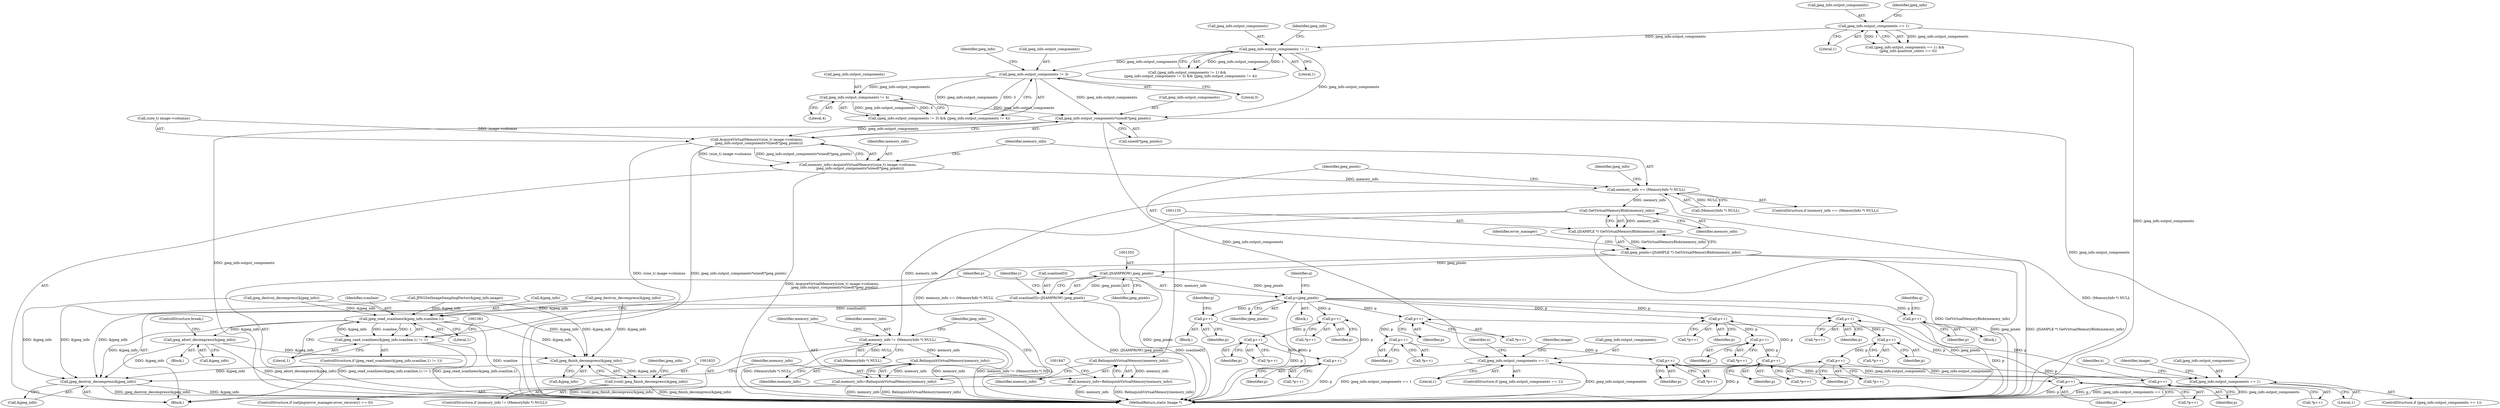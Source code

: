 digraph "0_ImageMagick_58cf5bf4fade82e3b510e8f3463a967278a3e410@API" {
"1001112" [label="(Call,jpeg_info.output_components*sizeof(*jpeg_pixels))"];
"1001087" [label="(Call,jpeg_info.output_components != 3)"];
"1001081" [label="(Call,jpeg_info.output_components != 1)"];
"1000926" [label="(Call,jpeg_info.output_components == 1)"];
"1001092" [label="(Call,jpeg_info.output_components != 4)"];
"1001106" [label="(Call,AcquireVirtualMemory((size_t) image->columns,\n    jpeg_info.output_components*sizeof(*jpeg_pixels)))"];
"1001104" [label="(Call,memory_info=AcquireVirtualMemory((size_t) image->columns,\n    jpeg_info.output_components*sizeof(*jpeg_pixels)))"];
"1001120" [label="(Call,memory_info == (MemoryInfo *) NULL)"];
"1001136" [label="(Call,GetVirtualMemoryBlob(memory_info))"];
"1001134" [label="(Call,(JSAMPLE *) GetVirtualMemoryBlob(memory_info))"];
"1001132" [label="(Call,jpeg_pixels=(JSAMPLE *) GetVirtualMemoryBlob(memory_info))"];
"1001351" [label="(Call,(JSAMPROW) jpeg_pixels)"];
"1001347" [label="(Call,scanline[0]=(JSAMPROW) jpeg_pixels)"];
"1001373" [label="(Call,jpeg_read_scanlines(&jpeg_info,scanline,1))"];
"1001372" [label="(Call,jpeg_read_scanlines(&jpeg_info,scanline,1) != 1)"];
"1001813" [label="(Call,jpeg_abort_decompress(&jpeg_info))"];
"1001836" [label="(Call,jpeg_finish_decompress(&jpeg_info))"];
"1001834" [label="(Call,(void) jpeg_finish_decompress(&jpeg_info))"];
"1001839" [label="(Call,jpeg_destroy_decompress(&jpeg_info))"];
"1001392" [label="(Call,p=jpeg_pixels)"];
"1001486" [label="(Call,p++)"];
"1001520" [label="(Call,p++)"];
"1001531" [label="(Call,p++)"];
"1001542" [label="(Call,p++)"];
"1001575" [label="(Call,p++)"];
"1001588" [label="(Call,p++)"];
"1001601" [label="(Call,p++)"];
"1001616" [label="(Call,p++)"];
"1001667" [label="(Call,p++)"];
"1001699" [label="(Call,p++)"];
"1001708" [label="(Call,p++)"];
"1001717" [label="(Call,p++)"];
"1001748" [label="(Call,p++)"];
"1001759" [label="(Call,p++)"];
"1001770" [label="(Call,p++)"];
"1001783" [label="(Call,p++)"];
"1001147" [label="(Call,memory_info != (MemoryInfo *) NULL)"];
"1001154" [label="(Call,RelinquishVirtualMemory(memory_info))"];
"1001152" [label="(Call,memory_info=RelinquishVirtualMemory(memory_info))"];
"1001844" [label="(Call,RelinquishVirtualMemory(memory_info))"];
"1001842" [label="(Call,memory_info=RelinquishVirtualMemory(memory_info))"];
"1001438" [label="(Call,jpeg_info.output_components == 1)"];
"1001625" [label="(Call,jpeg_info.output_components == 1)"];
"1001670" [label="(Identifier,q)"];
"1001839" [label="(Call,jpeg_destroy_decompress(&jpeg_info))"];
"1000930" [label="(Literal,1)"];
"1001667" [label="(Call,p++)"];
"1001142" [label="(Identifier,error_manager)"];
"1001600" [label="(Call,*p++)"];
"1001113" [label="(Call,jpeg_info.output_components)"];
"1001134" [label="(Call,(JSAMPLE *) GetVirtualMemoryBlob(memory_info))"];
"1000110" [label="(Block,)"];
"1001393" [label="(Identifier,p)"];
"1001853" [label="(MethodReturn,static Image *)"];
"1001089" [label="(Identifier,jpeg_info)"];
"1001520" [label="(Call,p++)"];
"1001783" [label="(Call,p++)"];
"1001348" [label="(Call,scanline[0])"];
"1001700" [label="(Identifier,p)"];
"1001675" [label="(Identifier,image)"];
"1001543" [label="(Identifier,p)"];
"1001094" [label="(Identifier,jpeg_info)"];
"1001699" [label="(Call,p++)"];
"1001813" [label="(Call,jpeg_abort_decompress(&jpeg_info))"];
"1001812" [label="(Block,)"];
"1001098" [label="(Call,jpeg_destroy_decompress(&jpeg_info))"];
"1001494" [label="(Identifier,image)"];
"1001576" [label="(Identifier,p)"];
"1001087" [label="(Call,jpeg_info.output_components != 3)"];
"1001088" [label="(Call,jpeg_info.output_components)"];
"1001626" [label="(Call,jpeg_info.output_components)"];
"1001643" [label="(Block,)"];
"1001147" [label="(Call,memory_info != (MemoryInfo *) NULL)"];
"1001759" [label="(Call,p++)"];
"1001748" [label="(Call,p++)"];
"1001081" [label="(Call,jpeg_info.output_components != 1)"];
"1000927" [label="(Call,jpeg_info.output_components)"];
"1001615" [label="(Call,*p++)"];
"1001487" [label="(Identifier,p)"];
"1001632" [label="(Identifier,x)"];
"1001844" [label="(Call,RelinquishVirtualMemory(memory_info))"];
"1001519" [label="(Call,*p++)"];
"1001086" [label="(Call,(jpeg_info.output_components != 3) && (jpeg_info.output_components != 4))"];
"1001698" [label="(Call,*p++)"];
"1001133" [label="(Identifier,jpeg_pixels)"];
"1001080" [label="(Call,(jpeg_info.output_components != 1) &&\n      (jpeg_info.output_components != 3) && (jpeg_info.output_components != 4))"];
"1001840" [label="(Call,&jpeg_info)"];
"1001148" [label="(Identifier,memory_info)"];
"1000925" [label="(Call,(jpeg_info.output_components == 1) &&\n      (jpeg_info.quantize_colors == 0))"];
"1001439" [label="(Call,jpeg_info.output_components)"];
"1001116" [label="(Call,sizeof(*jpeg_pixels))"];
"1001456" [label="(Block,)"];
"1001770" [label="(Call,p++)"];
"1001092" [label="(Call,jpeg_info.output_components != 4)"];
"1001374" [label="(Call,&jpeg_info)"];
"1001747" [label="(Call,*p++)"];
"1001749" [label="(Identifier,p)"];
"1001616" [label="(Call,p++)"];
"1001104" [label="(Call,memory_info=AcquireVirtualMemory((size_t) image->columns,\n    jpeg_info.output_components*sizeof(*jpeg_pixels)))"];
"1001842" [label="(Call,memory_info=RelinquishVirtualMemory(memory_info))"];
"1001377" [label="(Literal,1)"];
"1001521" [label="(Identifier,p)"];
"1001093" [label="(Call,jpeg_info.output_components)"];
"1001784" [label="(Identifier,p)"];
"1001153" [label="(Identifier,memory_info)"];
"1001394" [label="(Identifier,jpeg_pixels)"];
"1001122" [label="(Call,(MemoryInfo *) NULL)"];
"1001489" [label="(Identifier,q)"];
"1001376" [label="(Identifier,scanline)"];
"1001589" [label="(Identifier,p)"];
"1001718" [label="(Identifier,p)"];
"1001437" [label="(ControlStructure,if (jpeg_info.output_components == 1))"];
"1001575" [label="(Call,p++)"];
"1001530" [label="(Call,*p++)"];
"1001152" [label="(Call,memory_info=RelinquishVirtualMemory(memory_info))"];
"1001625" [label="(Call,jpeg_info.output_components == 1)"];
"1001588" [label="(Call,p++)"];
"1001587" [label="(Call,*p++)"];
"1001760" [label="(Identifier,p)"];
"1001769" [label="(Call,*p++)"];
"1001845" [label="(Identifier,memory_info)"];
"1001834" [label="(Call,(void) jpeg_finish_decompress(&jpeg_info))"];
"1001442" [label="(Literal,1)"];
"1001708" [label="(Call,p++)"];
"1001120" [label="(Call,memory_info == (MemoryInfo *) NULL)"];
"1001128" [label="(Identifier,jpeg_info)"];
"1001137" [label="(Identifier,memory_info)"];
"1001541" [label="(Call,*p++)"];
"1001396" [label="(Identifier,q)"];
"1001126" [label="(Call,jpeg_destroy_decompress(&jpeg_info))"];
"1001445" [label="(Identifier,x)"];
"1001438" [label="(Call,jpeg_info.output_components == 1)"];
"1001758" [label="(Call,*p++)"];
"1001574" [label="(Call,*p++)"];
"1001082" [label="(Call,jpeg_info.output_components)"];
"1001106" [label="(Call,AcquireVirtualMemory((size_t) image->columns,\n    jpeg_info.output_components*sizeof(*jpeg_pixels)))"];
"1001617" [label="(Identifier,p)"];
"1001112" [label="(Call,jpeg_info.output_components*sizeof(*jpeg_pixels))"];
"1001132" [label="(Call,jpeg_pixels=(JSAMPLE *) GetVirtualMemoryBlob(memory_info))"];
"1001816" [label="(ControlStructure,break;)"];
"1001782" [label="(Call,*p++)"];
"1001624" [label="(ControlStructure,if (jpeg_info.output_components == 1))"];
"1000933" [label="(Identifier,jpeg_info)"];
"1001707" [label="(Call,*p++)"];
"1001154" [label="(Call,RelinquishVirtualMemory(memory_info))"];
"1001531" [label="(Call,p++)"];
"1001486" [label="(Call,p++)"];
"1001668" [label="(Identifier,p)"];
"1000926" [label="(Call,jpeg_info.output_components == 1)"];
"1001542" [label="(Call,p++)"];
"1001836" [label="(Call,jpeg_finish_decompress(&jpeg_info))"];
"1001347" [label="(Call,scanline[0]=(JSAMPROW) jpeg_pixels)"];
"1001843" [label="(Identifier,memory_info)"];
"1001717" [label="(Call,p++)"];
"1001091" [label="(Literal,3)"];
"1001155" [label="(Identifier,memory_info)"];
"1001105" [label="(Identifier,memory_info)"];
"1001096" [label="(Literal,4)"];
"1001372" [label="(Call,jpeg_read_scanlines(&jpeg_info,scanline,1) != 1)"];
"1001814" [label="(Call,&jpeg_info)"];
"1001709" [label="(Identifier,p)"];
"1001392" [label="(Call,p=jpeg_pixels)"];
"1001837" [label="(Call,&jpeg_info)"];
"1001085" [label="(Literal,1)"];
"1001841" [label="(Identifier,jpeg_info)"];
"1001367" [label="(Block,)"];
"1001158" [label="(Identifier,jpeg_info)"];
"1001373" [label="(Call,jpeg_read_scanlines(&jpeg_info,scanline,1))"];
"1001121" [label="(Identifier,memory_info)"];
"1001119" [label="(ControlStructure,if (memory_info == (MemoryInfo *) NULL))"];
"1001356" [label="(Identifier,y)"];
"1001532" [label="(Identifier,p)"];
"1001149" [label="(Call,(MemoryInfo *) NULL)"];
"1001351" [label="(Call,(JSAMPROW) jpeg_pixels)"];
"1001014" [label="(Call,JPEGSetImageSamplingFactor(&jpeg_info,image))"];
"1001827" [label="(ControlStructure,if (setjmp(error_manager.error_recovery) == 0))"];
"1001601" [label="(Call,p++)"];
"1001146" [label="(ControlStructure,if (memory_info != (MemoryInfo *) NULL))"];
"1001353" [label="(Identifier,jpeg_pixels)"];
"1001136" [label="(Call,GetVirtualMemoryBlob(memory_info))"];
"1001629" [label="(Literal,1)"];
"1001378" [label="(Literal,1)"];
"1001716" [label="(Call,*p++)"];
"1001602" [label="(Identifier,p)"];
"1001371" [label="(ControlStructure,if (jpeg_read_scanlines(&jpeg_info,scanline,1) != 1))"];
"1001107" [label="(Call,(size_t) image->columns)"];
"1001771" [label="(Identifier,p)"];
"1001112" -> "1001106"  [label="AST: "];
"1001112" -> "1001116"  [label="CFG: "];
"1001113" -> "1001112"  [label="AST: "];
"1001116" -> "1001112"  [label="AST: "];
"1001106" -> "1001112"  [label="CFG: "];
"1001112" -> "1001853"  [label="DDG: jpeg_info.output_components"];
"1001112" -> "1001106"  [label="DDG: jpeg_info.output_components"];
"1001087" -> "1001112"  [label="DDG: jpeg_info.output_components"];
"1001092" -> "1001112"  [label="DDG: jpeg_info.output_components"];
"1001081" -> "1001112"  [label="DDG: jpeg_info.output_components"];
"1001112" -> "1001438"  [label="DDG: jpeg_info.output_components"];
"1001112" -> "1001625"  [label="DDG: jpeg_info.output_components"];
"1001087" -> "1001086"  [label="AST: "];
"1001087" -> "1001091"  [label="CFG: "];
"1001088" -> "1001087"  [label="AST: "];
"1001091" -> "1001087"  [label="AST: "];
"1001094" -> "1001087"  [label="CFG: "];
"1001086" -> "1001087"  [label="CFG: "];
"1001087" -> "1001086"  [label="DDG: jpeg_info.output_components"];
"1001087" -> "1001086"  [label="DDG: 3"];
"1001081" -> "1001087"  [label="DDG: jpeg_info.output_components"];
"1001087" -> "1001092"  [label="DDG: jpeg_info.output_components"];
"1001081" -> "1001080"  [label="AST: "];
"1001081" -> "1001085"  [label="CFG: "];
"1001082" -> "1001081"  [label="AST: "];
"1001085" -> "1001081"  [label="AST: "];
"1001089" -> "1001081"  [label="CFG: "];
"1001080" -> "1001081"  [label="CFG: "];
"1001081" -> "1001080"  [label="DDG: jpeg_info.output_components"];
"1001081" -> "1001080"  [label="DDG: 1"];
"1000926" -> "1001081"  [label="DDG: jpeg_info.output_components"];
"1000926" -> "1000925"  [label="AST: "];
"1000926" -> "1000930"  [label="CFG: "];
"1000927" -> "1000926"  [label="AST: "];
"1000930" -> "1000926"  [label="AST: "];
"1000933" -> "1000926"  [label="CFG: "];
"1000925" -> "1000926"  [label="CFG: "];
"1000926" -> "1001853"  [label="DDG: jpeg_info.output_components"];
"1000926" -> "1000925"  [label="DDG: jpeg_info.output_components"];
"1000926" -> "1000925"  [label="DDG: 1"];
"1001092" -> "1001086"  [label="AST: "];
"1001092" -> "1001096"  [label="CFG: "];
"1001093" -> "1001092"  [label="AST: "];
"1001096" -> "1001092"  [label="AST: "];
"1001086" -> "1001092"  [label="CFG: "];
"1001092" -> "1001086"  [label="DDG: jpeg_info.output_components"];
"1001092" -> "1001086"  [label="DDG: 4"];
"1001106" -> "1001104"  [label="AST: "];
"1001107" -> "1001106"  [label="AST: "];
"1001104" -> "1001106"  [label="CFG: "];
"1001106" -> "1001853"  [label="DDG: (size_t) image->columns"];
"1001106" -> "1001853"  [label="DDG: jpeg_info.output_components*sizeof(*jpeg_pixels)"];
"1001106" -> "1001104"  [label="DDG: (size_t) image->columns"];
"1001106" -> "1001104"  [label="DDG: jpeg_info.output_components*sizeof(*jpeg_pixels)"];
"1001107" -> "1001106"  [label="DDG: image->columns"];
"1001104" -> "1000110"  [label="AST: "];
"1001105" -> "1001104"  [label="AST: "];
"1001121" -> "1001104"  [label="CFG: "];
"1001104" -> "1001853"  [label="DDG: AcquireVirtualMemory((size_t) image->columns,\n    jpeg_info.output_components*sizeof(*jpeg_pixels))"];
"1001104" -> "1001120"  [label="DDG: memory_info"];
"1001120" -> "1001119"  [label="AST: "];
"1001120" -> "1001122"  [label="CFG: "];
"1001121" -> "1001120"  [label="AST: "];
"1001122" -> "1001120"  [label="AST: "];
"1001128" -> "1001120"  [label="CFG: "];
"1001133" -> "1001120"  [label="CFG: "];
"1001120" -> "1001853"  [label="DDG: (MemoryInfo *) NULL"];
"1001120" -> "1001853"  [label="DDG: memory_info == (MemoryInfo *) NULL"];
"1001122" -> "1001120"  [label="DDG: NULL"];
"1001120" -> "1001136"  [label="DDG: memory_info"];
"1001136" -> "1001134"  [label="AST: "];
"1001136" -> "1001137"  [label="CFG: "];
"1001137" -> "1001136"  [label="AST: "];
"1001134" -> "1001136"  [label="CFG: "];
"1001136" -> "1001134"  [label="DDG: memory_info"];
"1001136" -> "1001147"  [label="DDG: memory_info"];
"1001136" -> "1001844"  [label="DDG: memory_info"];
"1001134" -> "1001132"  [label="AST: "];
"1001135" -> "1001134"  [label="AST: "];
"1001132" -> "1001134"  [label="CFG: "];
"1001134" -> "1001853"  [label="DDG: GetVirtualMemoryBlob(memory_info)"];
"1001134" -> "1001132"  [label="DDG: GetVirtualMemoryBlob(memory_info)"];
"1001132" -> "1000110"  [label="AST: "];
"1001133" -> "1001132"  [label="AST: "];
"1001142" -> "1001132"  [label="CFG: "];
"1001132" -> "1001853"  [label="DDG: (JSAMPLE *) GetVirtualMemoryBlob(memory_info)"];
"1001132" -> "1001853"  [label="DDG: jpeg_pixels"];
"1001132" -> "1001351"  [label="DDG: jpeg_pixels"];
"1001351" -> "1001347"  [label="AST: "];
"1001351" -> "1001353"  [label="CFG: "];
"1001352" -> "1001351"  [label="AST: "];
"1001353" -> "1001351"  [label="AST: "];
"1001347" -> "1001351"  [label="CFG: "];
"1001351" -> "1001853"  [label="DDG: jpeg_pixels"];
"1001351" -> "1001347"  [label="DDG: jpeg_pixels"];
"1001351" -> "1001392"  [label="DDG: jpeg_pixels"];
"1001347" -> "1000110"  [label="AST: "];
"1001348" -> "1001347"  [label="AST: "];
"1001356" -> "1001347"  [label="CFG: "];
"1001347" -> "1001853"  [label="DDG: scanline[0]"];
"1001347" -> "1001853"  [label="DDG: (JSAMPROW) jpeg_pixels"];
"1001347" -> "1001373"  [label="DDG: scanline[0]"];
"1001373" -> "1001372"  [label="AST: "];
"1001373" -> "1001377"  [label="CFG: "];
"1001374" -> "1001373"  [label="AST: "];
"1001376" -> "1001373"  [label="AST: "];
"1001377" -> "1001373"  [label="AST: "];
"1001378" -> "1001373"  [label="CFG: "];
"1001373" -> "1001853"  [label="DDG: scanline"];
"1001373" -> "1001372"  [label="DDG: &jpeg_info"];
"1001373" -> "1001372"  [label="DDG: scanline"];
"1001373" -> "1001372"  [label="DDG: 1"];
"1001014" -> "1001373"  [label="DDG: &jpeg_info"];
"1001126" -> "1001373"  [label="DDG: &jpeg_info"];
"1001098" -> "1001373"  [label="DDG: &jpeg_info"];
"1001373" -> "1001813"  [label="DDG: &jpeg_info"];
"1001373" -> "1001836"  [label="DDG: &jpeg_info"];
"1001373" -> "1001839"  [label="DDG: &jpeg_info"];
"1001372" -> "1001371"  [label="AST: "];
"1001372" -> "1001378"  [label="CFG: "];
"1001378" -> "1001372"  [label="AST: "];
"1001381" -> "1001372"  [label="CFG: "];
"1001393" -> "1001372"  [label="CFG: "];
"1001372" -> "1001853"  [label="DDG: jpeg_read_scanlines(&jpeg_info,scanline,1)"];
"1001372" -> "1001853"  [label="DDG: jpeg_read_scanlines(&jpeg_info,scanline,1) != 1"];
"1001813" -> "1001812"  [label="AST: "];
"1001813" -> "1001814"  [label="CFG: "];
"1001814" -> "1001813"  [label="AST: "];
"1001816" -> "1001813"  [label="CFG: "];
"1001813" -> "1001853"  [label="DDG: jpeg_abort_decompress(&jpeg_info)"];
"1001813" -> "1001836"  [label="DDG: &jpeg_info"];
"1001813" -> "1001839"  [label="DDG: &jpeg_info"];
"1001836" -> "1001834"  [label="AST: "];
"1001836" -> "1001837"  [label="CFG: "];
"1001837" -> "1001836"  [label="AST: "];
"1001834" -> "1001836"  [label="CFG: "];
"1001836" -> "1001834"  [label="DDG: &jpeg_info"];
"1001014" -> "1001836"  [label="DDG: &jpeg_info"];
"1001126" -> "1001836"  [label="DDG: &jpeg_info"];
"1001098" -> "1001836"  [label="DDG: &jpeg_info"];
"1001836" -> "1001839"  [label="DDG: &jpeg_info"];
"1001834" -> "1001827"  [label="AST: "];
"1001835" -> "1001834"  [label="AST: "];
"1001841" -> "1001834"  [label="CFG: "];
"1001834" -> "1001853"  [label="DDG: (void) jpeg_finish_decompress(&jpeg_info)"];
"1001834" -> "1001853"  [label="DDG: jpeg_finish_decompress(&jpeg_info)"];
"1001839" -> "1000110"  [label="AST: "];
"1001839" -> "1001840"  [label="CFG: "];
"1001840" -> "1001839"  [label="AST: "];
"1001843" -> "1001839"  [label="CFG: "];
"1001839" -> "1001853"  [label="DDG: jpeg_destroy_decompress(&jpeg_info)"];
"1001839" -> "1001853"  [label="DDG: &jpeg_info"];
"1001014" -> "1001839"  [label="DDG: &jpeg_info"];
"1001126" -> "1001839"  [label="DDG: &jpeg_info"];
"1001098" -> "1001839"  [label="DDG: &jpeg_info"];
"1001392" -> "1001367"  [label="AST: "];
"1001392" -> "1001394"  [label="CFG: "];
"1001393" -> "1001392"  [label="AST: "];
"1001394" -> "1001392"  [label="AST: "];
"1001396" -> "1001392"  [label="CFG: "];
"1001392" -> "1001853"  [label="DDG: p"];
"1001392" -> "1001853"  [label="DDG: jpeg_pixels"];
"1001392" -> "1001486"  [label="DDG: p"];
"1001392" -> "1001520"  [label="DDG: p"];
"1001392" -> "1001575"  [label="DDG: p"];
"1001392" -> "1001667"  [label="DDG: p"];
"1001392" -> "1001699"  [label="DDG: p"];
"1001392" -> "1001748"  [label="DDG: p"];
"1001486" -> "1001456"  [label="AST: "];
"1001486" -> "1001487"  [label="CFG: "];
"1001487" -> "1001486"  [label="AST: "];
"1001489" -> "1001486"  [label="CFG: "];
"1001486" -> "1001853"  [label="DDG: p"];
"1001520" -> "1001519"  [label="AST: "];
"1001520" -> "1001521"  [label="CFG: "];
"1001521" -> "1001520"  [label="AST: "];
"1001519" -> "1001520"  [label="CFG: "];
"1001542" -> "1001520"  [label="DDG: p"];
"1001520" -> "1001531"  [label="DDG: p"];
"1001531" -> "1001530"  [label="AST: "];
"1001531" -> "1001532"  [label="CFG: "];
"1001532" -> "1001531"  [label="AST: "];
"1001530" -> "1001531"  [label="CFG: "];
"1001531" -> "1001542"  [label="DDG: p"];
"1001542" -> "1001541"  [label="AST: "];
"1001542" -> "1001543"  [label="CFG: "];
"1001543" -> "1001542"  [label="AST: "];
"1001541" -> "1001542"  [label="CFG: "];
"1001542" -> "1001853"  [label="DDG: p"];
"1001575" -> "1001574"  [label="AST: "];
"1001575" -> "1001576"  [label="CFG: "];
"1001576" -> "1001575"  [label="AST: "];
"1001574" -> "1001575"  [label="CFG: "];
"1001616" -> "1001575"  [label="DDG: p"];
"1001575" -> "1001588"  [label="DDG: p"];
"1001588" -> "1001587"  [label="AST: "];
"1001588" -> "1001589"  [label="CFG: "];
"1001589" -> "1001588"  [label="AST: "];
"1001587" -> "1001588"  [label="CFG: "];
"1001588" -> "1001601"  [label="DDG: p"];
"1001601" -> "1001600"  [label="AST: "];
"1001601" -> "1001602"  [label="CFG: "];
"1001602" -> "1001601"  [label="AST: "];
"1001600" -> "1001601"  [label="CFG: "];
"1001601" -> "1001616"  [label="DDG: p"];
"1001616" -> "1001615"  [label="AST: "];
"1001616" -> "1001617"  [label="CFG: "];
"1001617" -> "1001616"  [label="AST: "];
"1001615" -> "1001616"  [label="CFG: "];
"1001616" -> "1001853"  [label="DDG: p"];
"1001667" -> "1001643"  [label="AST: "];
"1001667" -> "1001668"  [label="CFG: "];
"1001668" -> "1001667"  [label="AST: "];
"1001670" -> "1001667"  [label="CFG: "];
"1001667" -> "1001853"  [label="DDG: p"];
"1001699" -> "1001698"  [label="AST: "];
"1001699" -> "1001700"  [label="CFG: "];
"1001700" -> "1001699"  [label="AST: "];
"1001698" -> "1001699"  [label="CFG: "];
"1001717" -> "1001699"  [label="DDG: p"];
"1001699" -> "1001708"  [label="DDG: p"];
"1001708" -> "1001707"  [label="AST: "];
"1001708" -> "1001709"  [label="CFG: "];
"1001709" -> "1001708"  [label="AST: "];
"1001707" -> "1001708"  [label="CFG: "];
"1001708" -> "1001717"  [label="DDG: p"];
"1001717" -> "1001716"  [label="AST: "];
"1001717" -> "1001718"  [label="CFG: "];
"1001718" -> "1001717"  [label="AST: "];
"1001716" -> "1001717"  [label="CFG: "];
"1001717" -> "1001853"  [label="DDG: p"];
"1001748" -> "1001747"  [label="AST: "];
"1001748" -> "1001749"  [label="CFG: "];
"1001749" -> "1001748"  [label="AST: "];
"1001747" -> "1001748"  [label="CFG: "];
"1001783" -> "1001748"  [label="DDG: p"];
"1001748" -> "1001759"  [label="DDG: p"];
"1001759" -> "1001758"  [label="AST: "];
"1001759" -> "1001760"  [label="CFG: "];
"1001760" -> "1001759"  [label="AST: "];
"1001758" -> "1001759"  [label="CFG: "];
"1001759" -> "1001770"  [label="DDG: p"];
"1001770" -> "1001769"  [label="AST: "];
"1001770" -> "1001771"  [label="CFG: "];
"1001771" -> "1001770"  [label="AST: "];
"1001769" -> "1001770"  [label="CFG: "];
"1001770" -> "1001783"  [label="DDG: p"];
"1001783" -> "1001782"  [label="AST: "];
"1001783" -> "1001784"  [label="CFG: "];
"1001784" -> "1001783"  [label="AST: "];
"1001782" -> "1001783"  [label="CFG: "];
"1001783" -> "1001853"  [label="DDG: p"];
"1001147" -> "1001146"  [label="AST: "];
"1001147" -> "1001149"  [label="CFG: "];
"1001148" -> "1001147"  [label="AST: "];
"1001149" -> "1001147"  [label="AST: "];
"1001153" -> "1001147"  [label="CFG: "];
"1001158" -> "1001147"  [label="CFG: "];
"1001147" -> "1001853"  [label="DDG: memory_info"];
"1001147" -> "1001853"  [label="DDG: memory_info != (MemoryInfo *) NULL"];
"1001147" -> "1001853"  [label="DDG: (MemoryInfo *) NULL"];
"1001149" -> "1001147"  [label="DDG: NULL"];
"1001147" -> "1001154"  [label="DDG: memory_info"];
"1001154" -> "1001152"  [label="AST: "];
"1001154" -> "1001155"  [label="CFG: "];
"1001155" -> "1001154"  [label="AST: "];
"1001152" -> "1001154"  [label="CFG: "];
"1001154" -> "1001152"  [label="DDG: memory_info"];
"1001152" -> "1001146"  [label="AST: "];
"1001153" -> "1001152"  [label="AST: "];
"1001158" -> "1001152"  [label="CFG: "];
"1001152" -> "1001853"  [label="DDG: RelinquishVirtualMemory(memory_info)"];
"1001152" -> "1001853"  [label="DDG: memory_info"];
"1001844" -> "1001842"  [label="AST: "];
"1001844" -> "1001845"  [label="CFG: "];
"1001845" -> "1001844"  [label="AST: "];
"1001842" -> "1001844"  [label="CFG: "];
"1001844" -> "1001842"  [label="DDG: memory_info"];
"1001842" -> "1000110"  [label="AST: "];
"1001843" -> "1001842"  [label="AST: "];
"1001847" -> "1001842"  [label="CFG: "];
"1001842" -> "1001853"  [label="DDG: memory_info"];
"1001842" -> "1001853"  [label="DDG: RelinquishVirtualMemory(memory_info)"];
"1001438" -> "1001437"  [label="AST: "];
"1001438" -> "1001442"  [label="CFG: "];
"1001439" -> "1001438"  [label="AST: "];
"1001442" -> "1001438"  [label="AST: "];
"1001445" -> "1001438"  [label="CFG: "];
"1001494" -> "1001438"  [label="CFG: "];
"1001438" -> "1001853"  [label="DDG: jpeg_info.output_components"];
"1001438" -> "1001853"  [label="DDG: jpeg_info.output_components == 1"];
"1001625" -> "1001438"  [label="DDG: jpeg_info.output_components"];
"1001438" -> "1001625"  [label="DDG: jpeg_info.output_components"];
"1001625" -> "1001624"  [label="AST: "];
"1001625" -> "1001629"  [label="CFG: "];
"1001626" -> "1001625"  [label="AST: "];
"1001629" -> "1001625"  [label="AST: "];
"1001632" -> "1001625"  [label="CFG: "];
"1001675" -> "1001625"  [label="CFG: "];
"1001625" -> "1001853"  [label="DDG: jpeg_info.output_components"];
"1001625" -> "1001853"  [label="DDG: jpeg_info.output_components == 1"];
}
